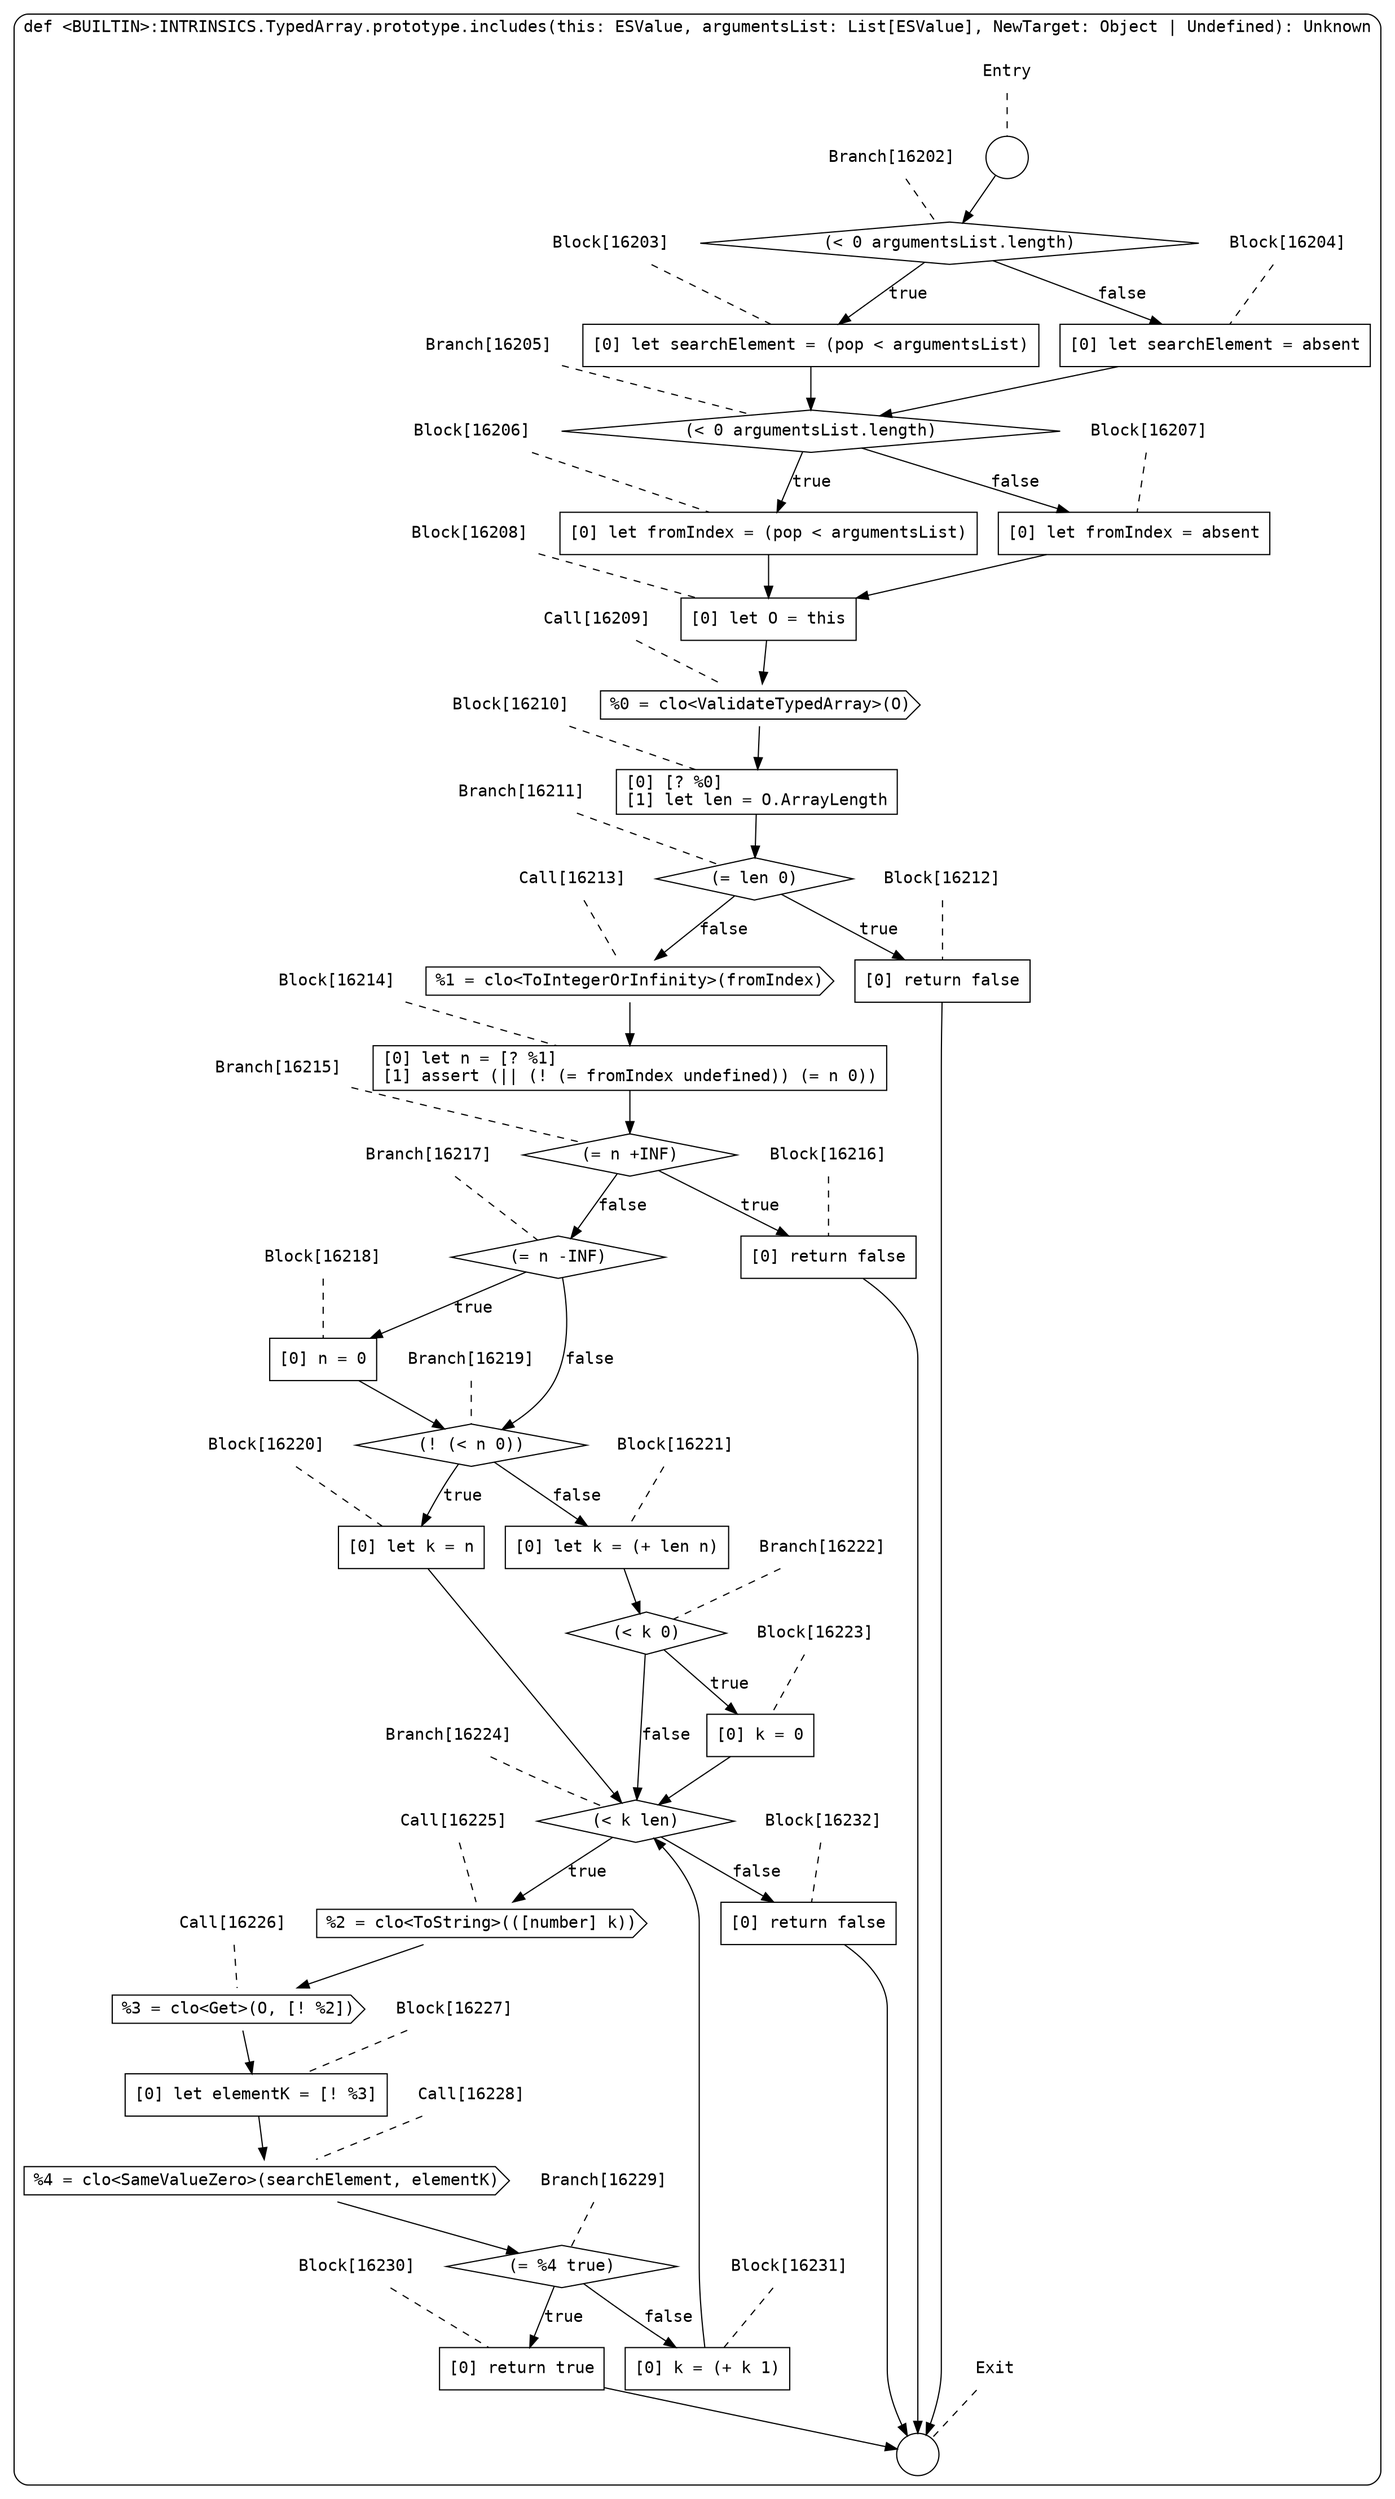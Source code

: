 digraph {
  graph [fontname = "Consolas"]
  node [fontname = "Consolas"]
  edge [fontname = "Consolas"]
  subgraph cluster2400 {
    label = "def <BUILTIN>:INTRINSICS.TypedArray.prototype.includes(this: ESValue, argumentsList: List[ESValue], NewTarget: Object | Undefined): Unknown"
    style = rounded
    cluster2400_entry_name [shape=none, label=<<font color="black">Entry</font>>]
    cluster2400_entry_name -> cluster2400_entry [arrowhead=none, color="black", style=dashed]
    cluster2400_entry [shape=circle label=" " color="black" fillcolor="white" style=filled]
    cluster2400_entry -> node16202 [color="black"]
    cluster2400_exit_name [shape=none, label=<<font color="black">Exit</font>>]
    cluster2400_exit_name -> cluster2400_exit [arrowhead=none, color="black", style=dashed]
    cluster2400_exit [shape=circle label=" " color="black" fillcolor="white" style=filled]
    node16202_name [shape=none, label=<<font color="black">Branch[16202]</font>>]
    node16202_name -> node16202 [arrowhead=none, color="black", style=dashed]
    node16202 [shape=diamond, label=<<font color="black">(&lt; 0 argumentsList.length)</font>> color="black" fillcolor="white", style=filled]
    node16202 -> node16203 [label=<<font color="black">true</font>> color="black"]
    node16202 -> node16204 [label=<<font color="black">false</font>> color="black"]
    node16203_name [shape=none, label=<<font color="black">Block[16203]</font>>]
    node16203_name -> node16203 [arrowhead=none, color="black", style=dashed]
    node16203 [shape=box, label=<<font color="black">[0] let searchElement = (pop &lt; argumentsList)<BR ALIGN="LEFT"/></font>> color="black" fillcolor="white", style=filled]
    node16203 -> node16205 [color="black"]
    node16204_name [shape=none, label=<<font color="black">Block[16204]</font>>]
    node16204_name -> node16204 [arrowhead=none, color="black", style=dashed]
    node16204 [shape=box, label=<<font color="black">[0] let searchElement = absent<BR ALIGN="LEFT"/></font>> color="black" fillcolor="white", style=filled]
    node16204 -> node16205 [color="black"]
    node16205_name [shape=none, label=<<font color="black">Branch[16205]</font>>]
    node16205_name -> node16205 [arrowhead=none, color="black", style=dashed]
    node16205 [shape=diamond, label=<<font color="black">(&lt; 0 argumentsList.length)</font>> color="black" fillcolor="white", style=filled]
    node16205 -> node16206 [label=<<font color="black">true</font>> color="black"]
    node16205 -> node16207 [label=<<font color="black">false</font>> color="black"]
    node16206_name [shape=none, label=<<font color="black">Block[16206]</font>>]
    node16206_name -> node16206 [arrowhead=none, color="black", style=dashed]
    node16206 [shape=box, label=<<font color="black">[0] let fromIndex = (pop &lt; argumentsList)<BR ALIGN="LEFT"/></font>> color="black" fillcolor="white", style=filled]
    node16206 -> node16208 [color="black"]
    node16207_name [shape=none, label=<<font color="black">Block[16207]</font>>]
    node16207_name -> node16207 [arrowhead=none, color="black", style=dashed]
    node16207 [shape=box, label=<<font color="black">[0] let fromIndex = absent<BR ALIGN="LEFT"/></font>> color="black" fillcolor="white", style=filled]
    node16207 -> node16208 [color="black"]
    node16208_name [shape=none, label=<<font color="black">Block[16208]</font>>]
    node16208_name -> node16208 [arrowhead=none, color="black", style=dashed]
    node16208 [shape=box, label=<<font color="black">[0] let O = this<BR ALIGN="LEFT"/></font>> color="black" fillcolor="white", style=filled]
    node16208 -> node16209 [color="black"]
    node16209_name [shape=none, label=<<font color="black">Call[16209]</font>>]
    node16209_name -> node16209 [arrowhead=none, color="black", style=dashed]
    node16209 [shape=cds, label=<<font color="black">%0 = clo&lt;ValidateTypedArray&gt;(O)</font>> color="black" fillcolor="white", style=filled]
    node16209 -> node16210 [color="black"]
    node16210_name [shape=none, label=<<font color="black">Block[16210]</font>>]
    node16210_name -> node16210 [arrowhead=none, color="black", style=dashed]
    node16210 [shape=box, label=<<font color="black">[0] [? %0]<BR ALIGN="LEFT"/>[1] let len = O.ArrayLength<BR ALIGN="LEFT"/></font>> color="black" fillcolor="white", style=filled]
    node16210 -> node16211 [color="black"]
    node16211_name [shape=none, label=<<font color="black">Branch[16211]</font>>]
    node16211_name -> node16211 [arrowhead=none, color="black", style=dashed]
    node16211 [shape=diamond, label=<<font color="black">(= len 0)</font>> color="black" fillcolor="white", style=filled]
    node16211 -> node16212 [label=<<font color="black">true</font>> color="black"]
    node16211 -> node16213 [label=<<font color="black">false</font>> color="black"]
    node16212_name [shape=none, label=<<font color="black">Block[16212]</font>>]
    node16212_name -> node16212 [arrowhead=none, color="black", style=dashed]
    node16212 [shape=box, label=<<font color="black">[0] return false<BR ALIGN="LEFT"/></font>> color="black" fillcolor="white", style=filled]
    node16212 -> cluster2400_exit [color="black"]
    node16213_name [shape=none, label=<<font color="black">Call[16213]</font>>]
    node16213_name -> node16213 [arrowhead=none, color="black", style=dashed]
    node16213 [shape=cds, label=<<font color="black">%1 = clo&lt;ToIntegerOrInfinity&gt;(fromIndex)</font>> color="black" fillcolor="white", style=filled]
    node16213 -> node16214 [color="black"]
    node16214_name [shape=none, label=<<font color="black">Block[16214]</font>>]
    node16214_name -> node16214 [arrowhead=none, color="black", style=dashed]
    node16214 [shape=box, label=<<font color="black">[0] let n = [? %1]<BR ALIGN="LEFT"/>[1] assert (|| (! (= fromIndex undefined)) (= n 0))<BR ALIGN="LEFT"/></font>> color="black" fillcolor="white", style=filled]
    node16214 -> node16215 [color="black"]
    node16215_name [shape=none, label=<<font color="black">Branch[16215]</font>>]
    node16215_name -> node16215 [arrowhead=none, color="black", style=dashed]
    node16215 [shape=diamond, label=<<font color="black">(= n +INF)</font>> color="black" fillcolor="white", style=filled]
    node16215 -> node16216 [label=<<font color="black">true</font>> color="black"]
    node16215 -> node16217 [label=<<font color="black">false</font>> color="black"]
    node16216_name [shape=none, label=<<font color="black">Block[16216]</font>>]
    node16216_name -> node16216 [arrowhead=none, color="black", style=dashed]
    node16216 [shape=box, label=<<font color="black">[0] return false<BR ALIGN="LEFT"/></font>> color="black" fillcolor="white", style=filled]
    node16216 -> cluster2400_exit [color="black"]
    node16217_name [shape=none, label=<<font color="black">Branch[16217]</font>>]
    node16217_name -> node16217 [arrowhead=none, color="black", style=dashed]
    node16217 [shape=diamond, label=<<font color="black">(= n -INF)</font>> color="black" fillcolor="white", style=filled]
    node16217 -> node16218 [label=<<font color="black">true</font>> color="black"]
    node16217 -> node16219 [label=<<font color="black">false</font>> color="black"]
    node16218_name [shape=none, label=<<font color="black">Block[16218]</font>>]
    node16218_name -> node16218 [arrowhead=none, color="black", style=dashed]
    node16218 [shape=box, label=<<font color="black">[0] n = 0<BR ALIGN="LEFT"/></font>> color="black" fillcolor="white", style=filled]
    node16218 -> node16219 [color="black"]
    node16219_name [shape=none, label=<<font color="black">Branch[16219]</font>>]
    node16219_name -> node16219 [arrowhead=none, color="black", style=dashed]
    node16219 [shape=diamond, label=<<font color="black">(! (&lt; n 0))</font>> color="black" fillcolor="white", style=filled]
    node16219 -> node16220 [label=<<font color="black">true</font>> color="black"]
    node16219 -> node16221 [label=<<font color="black">false</font>> color="black"]
    node16220_name [shape=none, label=<<font color="black">Block[16220]</font>>]
    node16220_name -> node16220 [arrowhead=none, color="black", style=dashed]
    node16220 [shape=box, label=<<font color="black">[0] let k = n<BR ALIGN="LEFT"/></font>> color="black" fillcolor="white", style=filled]
    node16220 -> node16224 [color="black"]
    node16221_name [shape=none, label=<<font color="black">Block[16221]</font>>]
    node16221_name -> node16221 [arrowhead=none, color="black", style=dashed]
    node16221 [shape=box, label=<<font color="black">[0] let k = (+ len n)<BR ALIGN="LEFT"/></font>> color="black" fillcolor="white", style=filled]
    node16221 -> node16222 [color="black"]
    node16224_name [shape=none, label=<<font color="black">Branch[16224]</font>>]
    node16224_name -> node16224 [arrowhead=none, color="black", style=dashed]
    node16224 [shape=diamond, label=<<font color="black">(&lt; k len)</font>> color="black" fillcolor="white", style=filled]
    node16224 -> node16225 [label=<<font color="black">true</font>> color="black"]
    node16224 -> node16232 [label=<<font color="black">false</font>> color="black"]
    node16222_name [shape=none, label=<<font color="black">Branch[16222]</font>>]
    node16222_name -> node16222 [arrowhead=none, color="black", style=dashed]
    node16222 [shape=diamond, label=<<font color="black">(&lt; k 0)</font>> color="black" fillcolor="white", style=filled]
    node16222 -> node16223 [label=<<font color="black">true</font>> color="black"]
    node16222 -> node16224 [label=<<font color="black">false</font>> color="black"]
    node16225_name [shape=none, label=<<font color="black">Call[16225]</font>>]
    node16225_name -> node16225 [arrowhead=none, color="black", style=dashed]
    node16225 [shape=cds, label=<<font color="black">%2 = clo&lt;ToString&gt;(([number] k))</font>> color="black" fillcolor="white", style=filled]
    node16225 -> node16226 [color="black"]
    node16232_name [shape=none, label=<<font color="black">Block[16232]</font>>]
    node16232_name -> node16232 [arrowhead=none, color="black", style=dashed]
    node16232 [shape=box, label=<<font color="black">[0] return false<BR ALIGN="LEFT"/></font>> color="black" fillcolor="white", style=filled]
    node16232 -> cluster2400_exit [color="black"]
    node16223_name [shape=none, label=<<font color="black">Block[16223]</font>>]
    node16223_name -> node16223 [arrowhead=none, color="black", style=dashed]
    node16223 [shape=box, label=<<font color="black">[0] k = 0<BR ALIGN="LEFT"/></font>> color="black" fillcolor="white", style=filled]
    node16223 -> node16224 [color="black"]
    node16226_name [shape=none, label=<<font color="black">Call[16226]</font>>]
    node16226_name -> node16226 [arrowhead=none, color="black", style=dashed]
    node16226 [shape=cds, label=<<font color="black">%3 = clo&lt;Get&gt;(O, [! %2])</font>> color="black" fillcolor="white", style=filled]
    node16226 -> node16227 [color="black"]
    node16227_name [shape=none, label=<<font color="black">Block[16227]</font>>]
    node16227_name -> node16227 [arrowhead=none, color="black", style=dashed]
    node16227 [shape=box, label=<<font color="black">[0] let elementK = [! %3]<BR ALIGN="LEFT"/></font>> color="black" fillcolor="white", style=filled]
    node16227 -> node16228 [color="black"]
    node16228_name [shape=none, label=<<font color="black">Call[16228]</font>>]
    node16228_name -> node16228 [arrowhead=none, color="black", style=dashed]
    node16228 [shape=cds, label=<<font color="black">%4 = clo&lt;SameValueZero&gt;(searchElement, elementK)</font>> color="black" fillcolor="white", style=filled]
    node16228 -> node16229 [color="black"]
    node16229_name [shape=none, label=<<font color="black">Branch[16229]</font>>]
    node16229_name -> node16229 [arrowhead=none, color="black", style=dashed]
    node16229 [shape=diamond, label=<<font color="black">(= %4 true)</font>> color="black" fillcolor="white", style=filled]
    node16229 -> node16230 [label=<<font color="black">true</font>> color="black"]
    node16229 -> node16231 [label=<<font color="black">false</font>> color="black"]
    node16230_name [shape=none, label=<<font color="black">Block[16230]</font>>]
    node16230_name -> node16230 [arrowhead=none, color="black", style=dashed]
    node16230 [shape=box, label=<<font color="black">[0] return true<BR ALIGN="LEFT"/></font>> color="black" fillcolor="white", style=filled]
    node16230 -> cluster2400_exit [color="black"]
    node16231_name [shape=none, label=<<font color="black">Block[16231]</font>>]
    node16231_name -> node16231 [arrowhead=none, color="black", style=dashed]
    node16231 [shape=box, label=<<font color="black">[0] k = (+ k 1)<BR ALIGN="LEFT"/></font>> color="black" fillcolor="white", style=filled]
    node16231 -> node16224 [color="black"]
  }
}